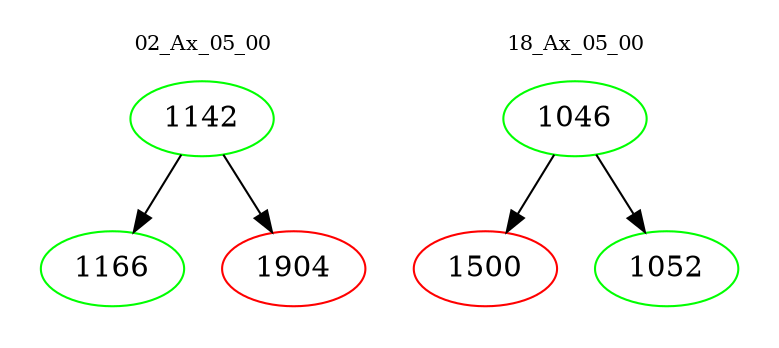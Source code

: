 digraph{
subgraph cluster_0 {
color = white
label = "02_Ax_05_00";
fontsize=10;
T0_1142 [label="1142", color="green"]
T0_1142 -> T0_1166 [color="black"]
T0_1166 [label="1166", color="green"]
T0_1142 -> T0_1904 [color="black"]
T0_1904 [label="1904", color="red"]
}
subgraph cluster_1 {
color = white
label = "18_Ax_05_00";
fontsize=10;
T1_1046 [label="1046", color="green"]
T1_1046 -> T1_1500 [color="black"]
T1_1500 [label="1500", color="red"]
T1_1046 -> T1_1052 [color="black"]
T1_1052 [label="1052", color="green"]
}
}
